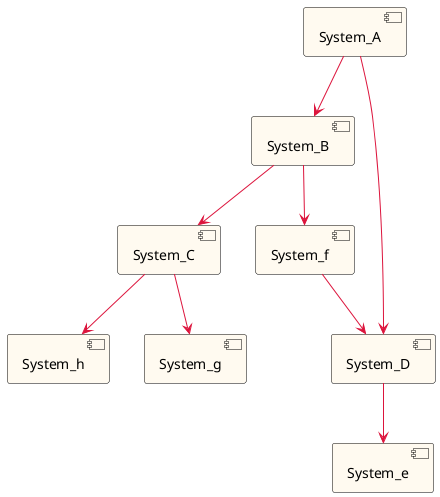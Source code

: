 ''''''''''''''''''''''''''''''''''''''''''
''                                      ''
''  AUTOGENERATED CODE -- DO NOT EDIT!  ''
''                                      ''
''''''''''''''''''''''''''''''''''''''''''

@startuml
hide stereotype
scale max 16384 height
skinparam component {
  BackgroundColor FloralWhite
  BorderColor Black
  ArrowColor Crimson
  ArrowColor<<indirect>> silver
}
[System_A] as _0 <<highlight>>
[System_B] as _1 <<highlight>>
_0 --> _1
[System_D] as _2 <<highlight>>
_0 --> _2
[System_C] as _3 <<highlight>>
_1 --> _3
[System_f] as _4
_1 --> _4
[System_h] as _5
_3 --> _5
[System_g] as _6
_3 --> _6
[System_e] as _7
_2 --> _7
_4 --> _2
@enduml